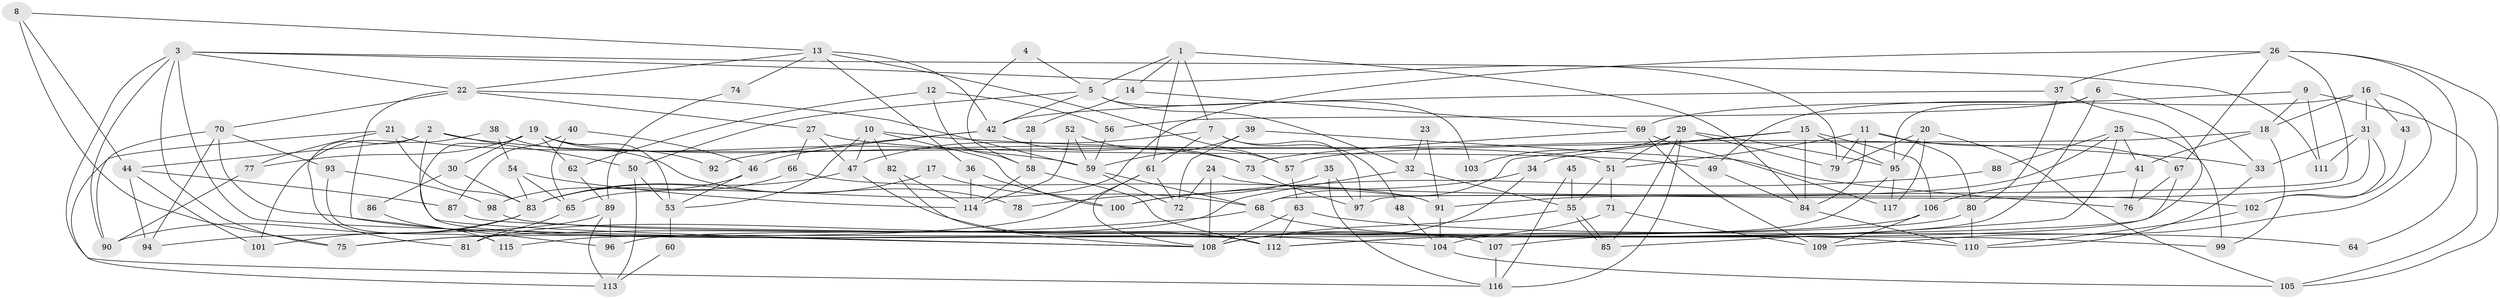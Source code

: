 // coarse degree distribution, {9: 0.038461538461538464, 8: 0.0641025641025641, 5: 0.16666666666666666, 3: 0.21794871794871795, 4: 0.15384615384615385, 7: 0.08974358974358974, 10: 0.038461538461538464, 6: 0.11538461538461539, 2: 0.11538461538461539}
// Generated by graph-tools (version 1.1) at 2025/41/03/06/25 10:41:52]
// undirected, 117 vertices, 234 edges
graph export_dot {
graph [start="1"]
  node [color=gray90,style=filled];
  1;
  2;
  3;
  4;
  5;
  6;
  7;
  8;
  9;
  10;
  11;
  12;
  13;
  14;
  15;
  16;
  17;
  18;
  19;
  20;
  21;
  22;
  23;
  24;
  25;
  26;
  27;
  28;
  29;
  30;
  31;
  32;
  33;
  34;
  35;
  36;
  37;
  38;
  39;
  40;
  41;
  42;
  43;
  44;
  45;
  46;
  47;
  48;
  49;
  50;
  51;
  52;
  53;
  54;
  55;
  56;
  57;
  58;
  59;
  60;
  61;
  62;
  63;
  64;
  65;
  66;
  67;
  68;
  69;
  70;
  71;
  72;
  73;
  74;
  75;
  76;
  77;
  78;
  79;
  80;
  81;
  82;
  83;
  84;
  85;
  86;
  87;
  88;
  89;
  90;
  91;
  92;
  93;
  94;
  95;
  96;
  97;
  98;
  99;
  100;
  101;
  102;
  103;
  104;
  105;
  106;
  107;
  108;
  109;
  110;
  111;
  112;
  113;
  114;
  115;
  116;
  117;
  1 -- 61;
  1 -- 7;
  1 -- 5;
  1 -- 14;
  1 -- 84;
  2 -- 112;
  2 -- 59;
  2 -- 44;
  2 -- 50;
  2 -- 81;
  3 -- 79;
  3 -- 108;
  3 -- 22;
  3 -- 75;
  3 -- 90;
  3 -- 111;
  3 -- 116;
  4 -- 5;
  4 -- 58;
  5 -- 50;
  5 -- 32;
  5 -- 42;
  5 -- 103;
  6 -- 112;
  6 -- 33;
  6 -- 56;
  6 -- 95;
  7 -- 47;
  7 -- 61;
  7 -- 48;
  7 -- 97;
  8 -- 44;
  8 -- 13;
  8 -- 75;
  9 -- 111;
  9 -- 105;
  9 -- 18;
  9 -- 69;
  10 -- 33;
  10 -- 47;
  10 -- 53;
  10 -- 82;
  10 -- 100;
  11 -- 51;
  11 -- 84;
  11 -- 67;
  11 -- 79;
  11 -- 80;
  12 -- 58;
  12 -- 56;
  12 -- 62;
  13 -- 36;
  13 -- 22;
  13 -- 42;
  13 -- 57;
  13 -- 74;
  14 -- 69;
  14 -- 28;
  15 -- 95;
  15 -- 84;
  15 -- 34;
  15 -- 68;
  15 -- 106;
  16 -- 49;
  16 -- 109;
  16 -- 18;
  16 -- 31;
  16 -- 43;
  17 -- 83;
  17 -- 68;
  18 -- 41;
  18 -- 57;
  18 -- 99;
  19 -- 53;
  19 -- 62;
  19 -- 30;
  19 -- 73;
  19 -- 77;
  19 -- 92;
  19 -- 108;
  20 -- 105;
  20 -- 117;
  20 -- 79;
  20 -- 95;
  21 -- 51;
  21 -- 77;
  21 -- 83;
  21 -- 113;
  22 -- 59;
  22 -- 27;
  22 -- 70;
  22 -- 96;
  23 -- 32;
  23 -- 91;
  24 -- 108;
  24 -- 102;
  24 -- 72;
  25 -- 41;
  25 -- 85;
  25 -- 88;
  25 -- 91;
  25 -- 99;
  26 -- 68;
  26 -- 37;
  26 -- 64;
  26 -- 65;
  26 -- 67;
  26 -- 105;
  27 -- 66;
  27 -- 47;
  27 -- 49;
  28 -- 58;
  29 -- 79;
  29 -- 95;
  29 -- 51;
  29 -- 85;
  29 -- 103;
  29 -- 116;
  30 -- 83;
  30 -- 86;
  31 -- 97;
  31 -- 33;
  31 -- 102;
  31 -- 111;
  32 -- 55;
  32 -- 81;
  33 -- 110;
  34 -- 108;
  34 -- 100;
  35 -- 97;
  35 -- 116;
  35 -- 78;
  36 -- 100;
  36 -- 114;
  37 -- 112;
  37 -- 42;
  37 -- 80;
  38 -- 54;
  38 -- 101;
  38 -- 78;
  39 -- 59;
  39 -- 76;
  39 -- 72;
  40 -- 46;
  40 -- 65;
  40 -- 87;
  41 -- 106;
  41 -- 76;
  42 -- 46;
  42 -- 73;
  42 -- 92;
  43 -- 102;
  44 -- 87;
  44 -- 94;
  44 -- 101;
  45 -- 55;
  45 -- 116;
  46 -- 53;
  46 -- 98;
  47 -- 83;
  47 -- 112;
  48 -- 104;
  49 -- 84;
  50 -- 113;
  50 -- 53;
  51 -- 55;
  51 -- 71;
  52 -- 59;
  52 -- 57;
  52 -- 114;
  53 -- 60;
  54 -- 114;
  54 -- 65;
  54 -- 83;
  55 -- 85;
  55 -- 85;
  55 -- 108;
  56 -- 59;
  57 -- 63;
  58 -- 112;
  58 -- 114;
  59 -- 68;
  59 -- 72;
  60 -- 113;
  61 -- 75;
  61 -- 72;
  61 -- 108;
  62 -- 89;
  63 -- 108;
  63 -- 64;
  63 -- 112;
  65 -- 81;
  66 -- 83;
  66 -- 91;
  67 -- 76;
  67 -- 107;
  68 -- 75;
  68 -- 110;
  69 -- 73;
  69 -- 109;
  69 -- 117;
  70 -- 90;
  70 -- 93;
  70 -- 94;
  70 -- 104;
  71 -- 108;
  71 -- 109;
  73 -- 97;
  74 -- 89;
  77 -- 90;
  80 -- 96;
  80 -- 110;
  82 -- 108;
  82 -- 114;
  83 -- 90;
  83 -- 101;
  84 -- 110;
  86 -- 115;
  87 -- 99;
  88 -- 100;
  89 -- 96;
  89 -- 94;
  89 -- 113;
  91 -- 104;
  93 -- 98;
  93 -- 115;
  95 -- 104;
  95 -- 117;
  98 -- 107;
  102 -- 110;
  104 -- 105;
  106 -- 109;
  106 -- 115;
  107 -- 116;
}
